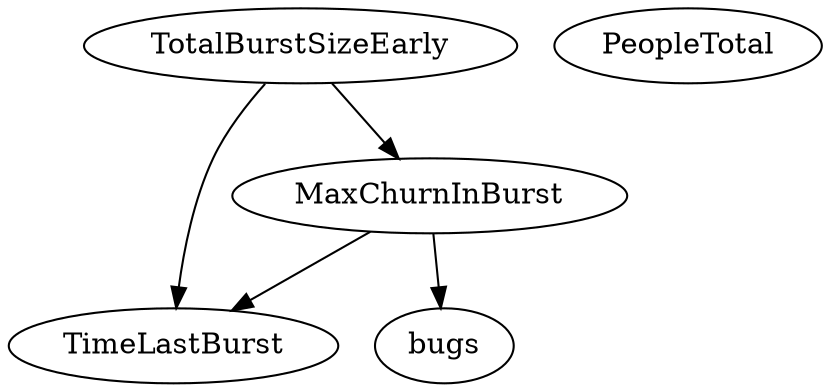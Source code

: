 digraph {
   TimeLastBurst;
   PeopleTotal;
   bugs;
   MaxChurnInBurst;
   TotalBurstSizeEarly;
   MaxChurnInBurst -> TimeLastBurst;
   MaxChurnInBurst -> bugs;
   TotalBurstSizeEarly -> TimeLastBurst;
   TotalBurstSizeEarly -> MaxChurnInBurst;
}
